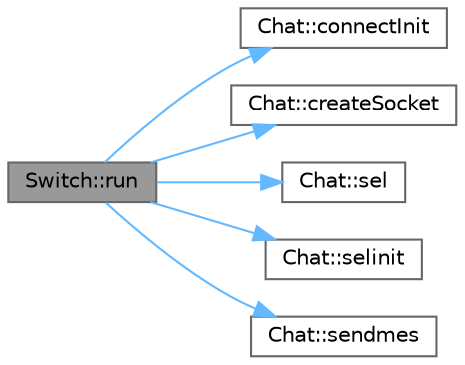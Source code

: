 digraph "Switch::run"
{
 // LATEX_PDF_SIZE
  bgcolor="transparent";
  edge [fontname=Helvetica,fontsize=10,labelfontname=Helvetica,labelfontsize=10];
  node [fontname=Helvetica,fontsize=10,shape=box,height=0.2,width=0.4];
  rankdir="LR";
  Node1 [id="Node000001",label="Switch::run",height=0.2,width=0.4,color="gray40", fillcolor="grey60", style="filled", fontcolor="black",tooltip=" "];
  Node1 -> Node2 [id="edge1_Node000001_Node000002",color="steelblue1",style="solid",tooltip=" "];
  Node2 [id="Node000002",label="Chat::connectInit",height=0.2,width=0.4,color="grey40", fillcolor="white", style="filled",URL="$classChat.html#a78b2669c291ea47ede7b6f08320e0783",tooltip=" "];
  Node1 -> Node3 [id="edge2_Node000001_Node000003",color="steelblue1",style="solid",tooltip=" "];
  Node3 [id="Node000003",label="Chat::createSocket",height=0.2,width=0.4,color="grey40", fillcolor="white", style="filled",URL="$classChat.html#a5d0ba35014f7468149fea81e034e496e",tooltip="Прообраз функции создания сокета для инициализации клиента/сервера. Запись в переменную sock."];
  Node1 -> Node4 [id="edge3_Node000001_Node000004",color="steelblue1",style="solid",tooltip=" "];
  Node4 [id="Node000004",label="Chat::sel",height=0.2,width=0.4,color="grey40", fillcolor="white", style="filled",URL="$classChat.html#ac646c16ac251aa1100b5dd29efa15962",tooltip=" "];
  Node1 -> Node5 [id="edge4_Node000001_Node000005",color="steelblue1",style="solid",tooltip=" "];
  Node5 [id="Node000005",label="Chat::selinit",height=0.2,width=0.4,color="grey40", fillcolor="white", style="filled",URL="$classChat.html#a816f1c23fd61e6e9eb5a76dacdc2091b",tooltip=" "];
  Node1 -> Node6 [id="edge5_Node000001_Node000006",color="steelblue1",style="solid",tooltip=" "];
  Node6 [id="Node000006",label="Chat::sendmes",height=0.2,width=0.4,color="grey40", fillcolor="white", style="filled",URL="$classChat.html#a13342c244a8c1ecf994ae3cf24137d0a",tooltip=" "];
}

